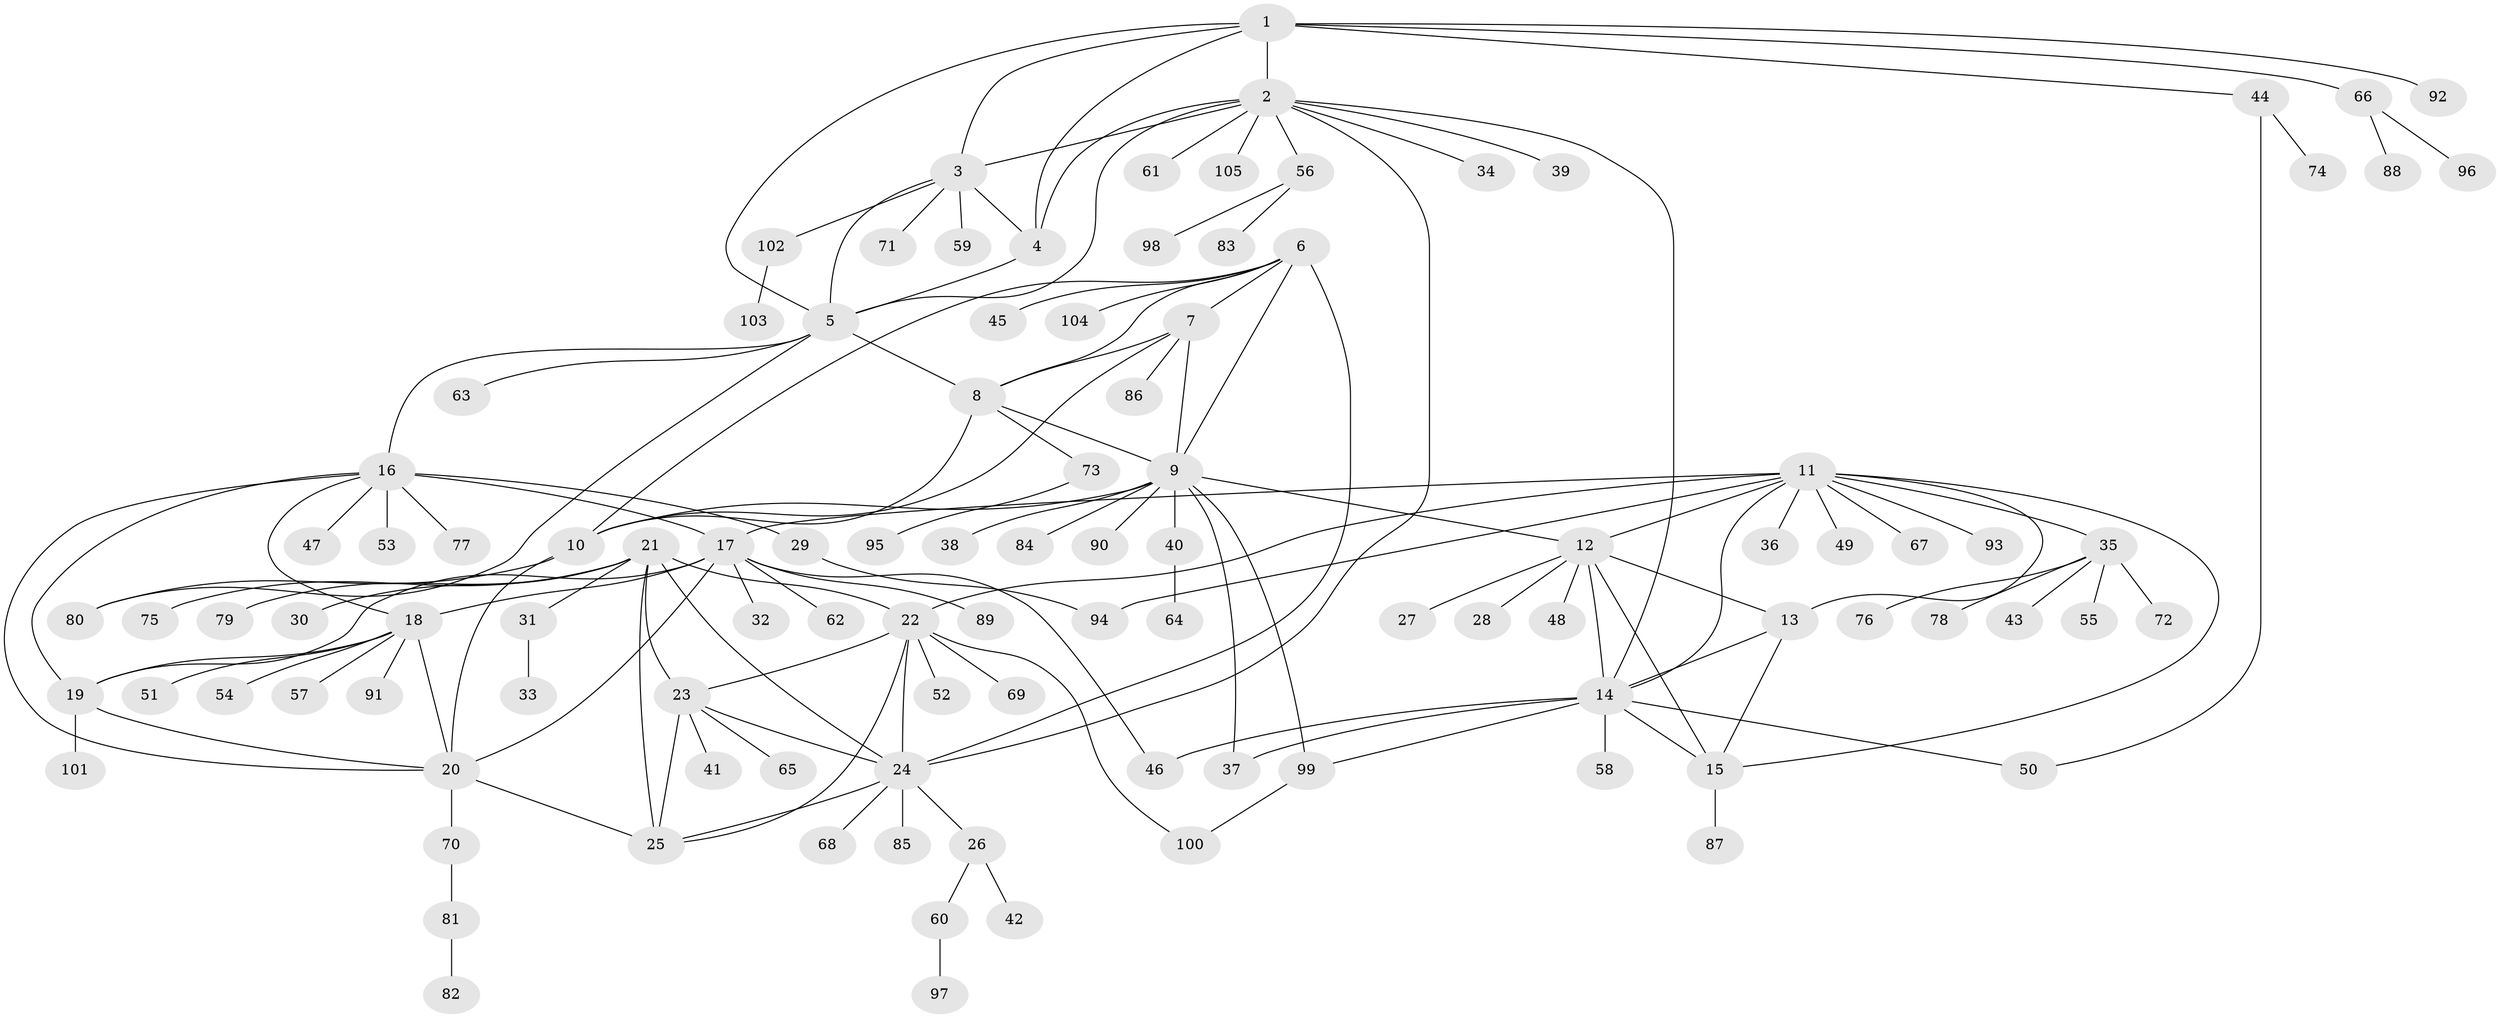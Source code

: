 // coarse degree distribution, {6: 0.06097560975609756, 10: 0.036585365853658534, 7: 0.04878048780487805, 4: 0.036585365853658534, 8: 0.024390243902439025, 9: 0.036585365853658534, 3: 0.036585365853658534, 2: 0.13414634146341464, 1: 0.573170731707317, 5: 0.012195121951219513}
// Generated by graph-tools (version 1.1) at 2025/24/03/03/25 07:24:16]
// undirected, 105 vertices, 147 edges
graph export_dot {
graph [start="1"]
  node [color=gray90,style=filled];
  1;
  2;
  3;
  4;
  5;
  6;
  7;
  8;
  9;
  10;
  11;
  12;
  13;
  14;
  15;
  16;
  17;
  18;
  19;
  20;
  21;
  22;
  23;
  24;
  25;
  26;
  27;
  28;
  29;
  30;
  31;
  32;
  33;
  34;
  35;
  36;
  37;
  38;
  39;
  40;
  41;
  42;
  43;
  44;
  45;
  46;
  47;
  48;
  49;
  50;
  51;
  52;
  53;
  54;
  55;
  56;
  57;
  58;
  59;
  60;
  61;
  62;
  63;
  64;
  65;
  66;
  67;
  68;
  69;
  70;
  71;
  72;
  73;
  74;
  75;
  76;
  77;
  78;
  79;
  80;
  81;
  82;
  83;
  84;
  85;
  86;
  87;
  88;
  89;
  90;
  91;
  92;
  93;
  94;
  95;
  96;
  97;
  98;
  99;
  100;
  101;
  102;
  103;
  104;
  105;
  1 -- 2;
  1 -- 3;
  1 -- 4;
  1 -- 5;
  1 -- 44;
  1 -- 66;
  1 -- 92;
  2 -- 3;
  2 -- 4;
  2 -- 5;
  2 -- 14;
  2 -- 24;
  2 -- 34;
  2 -- 39;
  2 -- 56;
  2 -- 61;
  2 -- 105;
  3 -- 4;
  3 -- 5;
  3 -- 59;
  3 -- 71;
  3 -- 102;
  4 -- 5;
  5 -- 8;
  5 -- 16;
  5 -- 63;
  5 -- 80;
  6 -- 7;
  6 -- 8;
  6 -- 9;
  6 -- 10;
  6 -- 24;
  6 -- 45;
  6 -- 104;
  7 -- 8;
  7 -- 9;
  7 -- 10;
  7 -- 86;
  8 -- 9;
  8 -- 10;
  8 -- 73;
  9 -- 10;
  9 -- 12;
  9 -- 37;
  9 -- 38;
  9 -- 40;
  9 -- 84;
  9 -- 90;
  9 -- 99;
  10 -- 20;
  10 -- 80;
  11 -- 12;
  11 -- 13;
  11 -- 14;
  11 -- 15;
  11 -- 17;
  11 -- 22;
  11 -- 35;
  11 -- 36;
  11 -- 49;
  11 -- 67;
  11 -- 93;
  11 -- 94;
  12 -- 13;
  12 -- 14;
  12 -- 15;
  12 -- 27;
  12 -- 28;
  12 -- 48;
  13 -- 14;
  13 -- 15;
  14 -- 15;
  14 -- 37;
  14 -- 46;
  14 -- 50;
  14 -- 58;
  14 -- 99;
  15 -- 87;
  16 -- 17;
  16 -- 18;
  16 -- 19;
  16 -- 20;
  16 -- 29;
  16 -- 47;
  16 -- 53;
  16 -- 77;
  17 -- 18;
  17 -- 19;
  17 -- 20;
  17 -- 32;
  17 -- 46;
  17 -- 62;
  17 -- 89;
  18 -- 19;
  18 -- 20;
  18 -- 51;
  18 -- 54;
  18 -- 57;
  18 -- 91;
  19 -- 20;
  19 -- 101;
  20 -- 25;
  20 -- 70;
  21 -- 22;
  21 -- 23;
  21 -- 24;
  21 -- 25;
  21 -- 30;
  21 -- 31;
  21 -- 75;
  21 -- 79;
  22 -- 23;
  22 -- 24;
  22 -- 25;
  22 -- 52;
  22 -- 69;
  22 -- 100;
  23 -- 24;
  23 -- 25;
  23 -- 41;
  23 -- 65;
  24 -- 25;
  24 -- 26;
  24 -- 68;
  24 -- 85;
  26 -- 42;
  26 -- 60;
  29 -- 94;
  31 -- 33;
  35 -- 43;
  35 -- 55;
  35 -- 72;
  35 -- 76;
  35 -- 78;
  40 -- 64;
  44 -- 50;
  44 -- 74;
  56 -- 83;
  56 -- 98;
  60 -- 97;
  66 -- 88;
  66 -- 96;
  70 -- 81;
  73 -- 95;
  81 -- 82;
  99 -- 100;
  102 -- 103;
}
